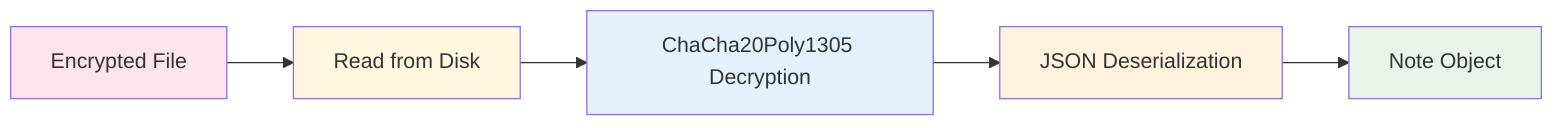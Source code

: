 graph LR
    A[Encrypted File] --> B[Read from Disk]
    B --> C[ChaCha20Poly1305 Decryption]
    C --> D[JSON Deserialization]
    D --> E[Note Object]

    style A fill:#fce4ec
    style B fill:#fff8e1
    style C fill:#e3f2fd
    style D fill:#fff3e0
    style E fill:#e8f5e8
